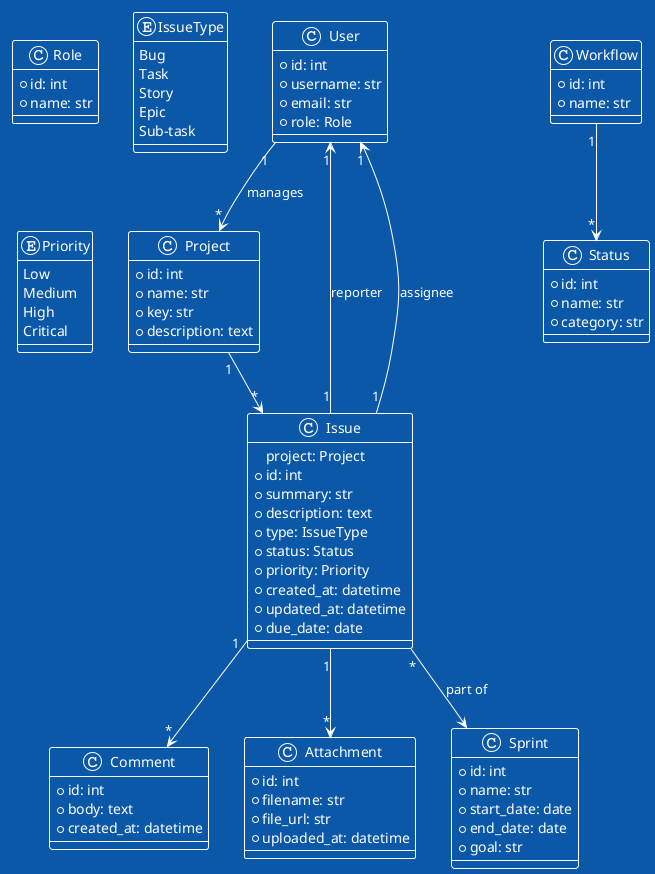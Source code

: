@startuml
!theme amiga

' Core entities
class User {
    +id: int
    +username: str
    +email: str
    +role: Role
}

class Project {
    +id: int
    +name: str
    +key: str
    +description: text
}

class Issue {
    project: Project
    +id: int
    +summary: str
    +description: text
    +type: IssueType
    +status: Status
    +priority: Priority
    +created_at: datetime
    +updated_at: datetime
    +due_date: date
}

class Comment {
    +id: int
    +body: text
    +created_at: datetime
}

class Attachment {
    +id: int
    +filename: str
    +file_url: str
    +uploaded_at: datetime
}

class Sprint {
    +id: int
    +name: str
    +start_date: date
    +end_date: date
    +goal: str
}

class Workflow {
    +id: int
    +name: str
}

class Status {
    +id: int
    +name: str
    +category: str
}

class Role {
    +id: int
    +name: str
}

enum IssueType {
    Bug
    Task
    Story
    Epic
    Sub-task
}

enum Priority {
    Low
    Medium
    High
    Critical
}

' Relationships
User "1" --> "*" Project : manages
Project "1" --> "*" Issue
Issue "1" --> "*" Comment
Issue "1" --> "*" Attachment
Issue "1" --> "1" User : reporter
Issue "1" --> "1" User : assignee
Issue "*" --> Sprint : part of
Workflow "1" --> "*" Status

@enduml
